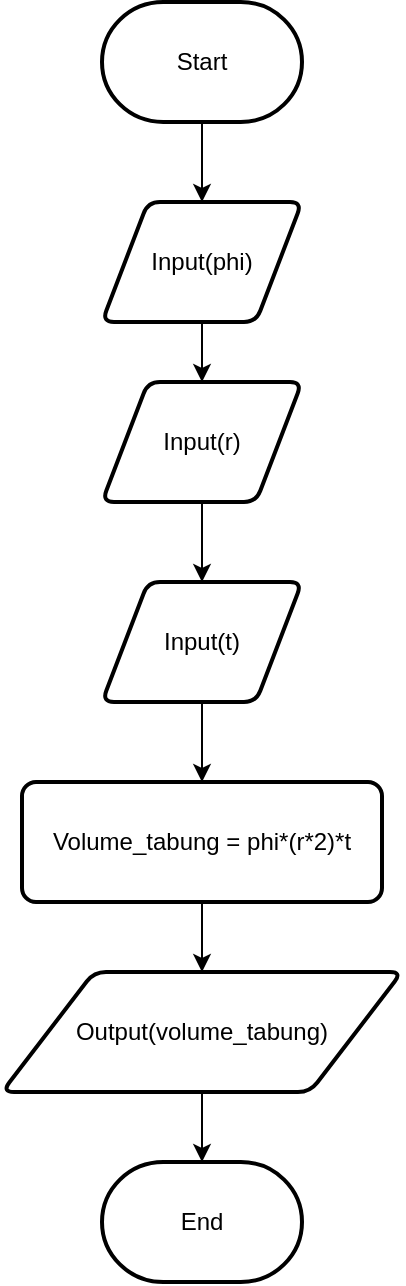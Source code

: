 <mxfile version="14.3.2" type="device"><diagram id="15IfISk8V_YLs0zfE7tk" name="Page-1"><mxGraphModel dx="574" dy="465" grid="1" gridSize="10" guides="1" tooltips="1" connect="1" arrows="1" fold="1" page="1" pageScale="1" pageWidth="827" pageHeight="1169" math="0" shadow="0"><root><mxCell id="0"/><mxCell id="1" parent="0"/><mxCell id="GiwTRIv34bW1_jbi0DkU-5" style="edgeStyle=orthogonalEdgeStyle;rounded=0;orthogonalLoop=1;jettySize=auto;html=1;exitX=0.5;exitY=1;exitDx=0;exitDy=0;exitPerimeter=0;entryX=0.5;entryY=0;entryDx=0;entryDy=0;" edge="1" parent="1" source="GiwTRIv34bW1_jbi0DkU-2" target="GiwTRIv34bW1_jbi0DkU-3"><mxGeometry relative="1" as="geometry"/></mxCell><mxCell id="GiwTRIv34bW1_jbi0DkU-2" value="Start" style="strokeWidth=2;html=1;shape=mxgraph.flowchart.terminator;whiteSpace=wrap;" vertex="1" parent="1"><mxGeometry x="160" y="40" width="100" height="60" as="geometry"/></mxCell><mxCell id="GiwTRIv34bW1_jbi0DkU-6" style="edgeStyle=orthogonalEdgeStyle;rounded=0;orthogonalLoop=1;jettySize=auto;html=1;exitX=0.5;exitY=1;exitDx=0;exitDy=0;entryX=0.5;entryY=0;entryDx=0;entryDy=0;" edge="1" parent="1" source="GiwTRIv34bW1_jbi0DkU-3" target="GiwTRIv34bW1_jbi0DkU-4"><mxGeometry relative="1" as="geometry"/></mxCell><mxCell id="GiwTRIv34bW1_jbi0DkU-3" value="Input(phi)" style="shape=parallelogram;html=1;strokeWidth=2;perimeter=parallelogramPerimeter;whiteSpace=wrap;rounded=1;arcSize=12;size=0.23;" vertex="1" parent="1"><mxGeometry x="160" y="140" width="100" height="60" as="geometry"/></mxCell><mxCell id="GiwTRIv34bW1_jbi0DkU-8" style="edgeStyle=orthogonalEdgeStyle;rounded=0;orthogonalLoop=1;jettySize=auto;html=1;exitX=0.5;exitY=1;exitDx=0;exitDy=0;entryX=0.5;entryY=0;entryDx=0;entryDy=0;" edge="1" parent="1" source="GiwTRIv34bW1_jbi0DkU-4" target="GiwTRIv34bW1_jbi0DkU-7"><mxGeometry relative="1" as="geometry"/></mxCell><mxCell id="GiwTRIv34bW1_jbi0DkU-4" value="Input(r)" style="shape=parallelogram;html=1;strokeWidth=2;perimeter=parallelogramPerimeter;whiteSpace=wrap;rounded=1;arcSize=12;size=0.23;" vertex="1" parent="1"><mxGeometry x="160" y="230" width="100" height="60" as="geometry"/></mxCell><mxCell id="GiwTRIv34bW1_jbi0DkU-10" style="edgeStyle=orthogonalEdgeStyle;rounded=0;orthogonalLoop=1;jettySize=auto;html=1;exitX=0.5;exitY=1;exitDx=0;exitDy=0;entryX=0.5;entryY=0;entryDx=0;entryDy=0;" edge="1" parent="1" source="GiwTRIv34bW1_jbi0DkU-7" target="GiwTRIv34bW1_jbi0DkU-9"><mxGeometry relative="1" as="geometry"><mxPoint x="210" y="420" as="targetPoint"/></mxGeometry></mxCell><mxCell id="GiwTRIv34bW1_jbi0DkU-7" value="Input(t)" style="shape=parallelogram;html=1;strokeWidth=2;perimeter=parallelogramPerimeter;whiteSpace=wrap;rounded=1;arcSize=12;size=0.23;" vertex="1" parent="1"><mxGeometry x="160" y="330" width="100" height="60" as="geometry"/></mxCell><mxCell id="GiwTRIv34bW1_jbi0DkU-12" style="edgeStyle=orthogonalEdgeStyle;rounded=0;orthogonalLoop=1;jettySize=auto;html=1;exitX=0.5;exitY=1;exitDx=0;exitDy=0;entryX=0.5;entryY=0;entryDx=0;entryDy=0;" edge="1" parent="1" source="GiwTRIv34bW1_jbi0DkU-9" target="GiwTRIv34bW1_jbi0DkU-11"><mxGeometry relative="1" as="geometry"/></mxCell><mxCell id="GiwTRIv34bW1_jbi0DkU-9" value="Volume_tabung = phi*(r*2)*t" style="rounded=1;whiteSpace=wrap;html=1;absoluteArcSize=1;arcSize=14;strokeWidth=2;" vertex="1" parent="1"><mxGeometry x="120" y="430" width="180" height="60" as="geometry"/></mxCell><mxCell id="GiwTRIv34bW1_jbi0DkU-14" style="edgeStyle=orthogonalEdgeStyle;rounded=0;orthogonalLoop=1;jettySize=auto;html=1;exitX=0.5;exitY=1;exitDx=0;exitDy=0;entryX=0.5;entryY=0;entryDx=0;entryDy=0;entryPerimeter=0;" edge="1" parent="1" source="GiwTRIv34bW1_jbi0DkU-11" target="GiwTRIv34bW1_jbi0DkU-13"><mxGeometry relative="1" as="geometry"/></mxCell><mxCell id="GiwTRIv34bW1_jbi0DkU-11" value="Output(volume_tabung)" style="shape=parallelogram;html=1;strokeWidth=2;perimeter=parallelogramPerimeter;whiteSpace=wrap;rounded=1;arcSize=12;size=0.23;" vertex="1" parent="1"><mxGeometry x="110" y="525" width="200" height="60" as="geometry"/></mxCell><mxCell id="GiwTRIv34bW1_jbi0DkU-13" value="End" style="strokeWidth=2;html=1;shape=mxgraph.flowchart.terminator;whiteSpace=wrap;" vertex="1" parent="1"><mxGeometry x="160" y="620" width="100" height="60" as="geometry"/></mxCell></root></mxGraphModel></diagram></mxfile>